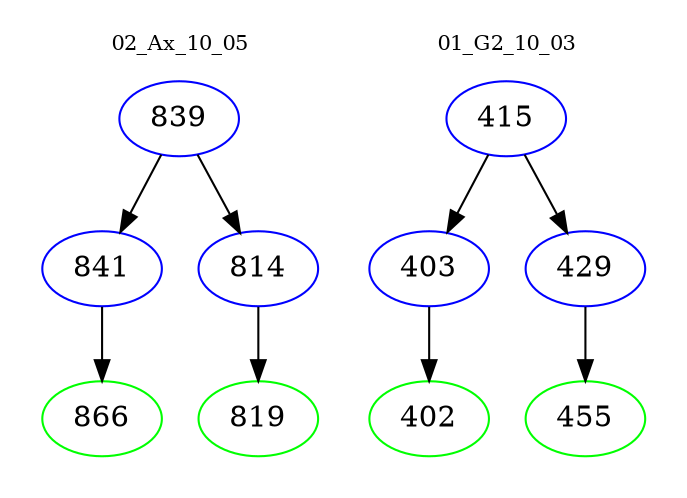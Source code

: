digraph{
subgraph cluster_0 {
color = white
label = "02_Ax_10_05";
fontsize=10;
T0_839 [label="839", color="blue"]
T0_839 -> T0_841 [color="black"]
T0_841 [label="841", color="blue"]
T0_841 -> T0_866 [color="black"]
T0_866 [label="866", color="green"]
T0_839 -> T0_814 [color="black"]
T0_814 [label="814", color="blue"]
T0_814 -> T0_819 [color="black"]
T0_819 [label="819", color="green"]
}
subgraph cluster_1 {
color = white
label = "01_G2_10_03";
fontsize=10;
T1_415 [label="415", color="blue"]
T1_415 -> T1_403 [color="black"]
T1_403 [label="403", color="blue"]
T1_403 -> T1_402 [color="black"]
T1_402 [label="402", color="green"]
T1_415 -> T1_429 [color="black"]
T1_429 [label="429", color="blue"]
T1_429 -> T1_455 [color="black"]
T1_455 [label="455", color="green"]
}
}

